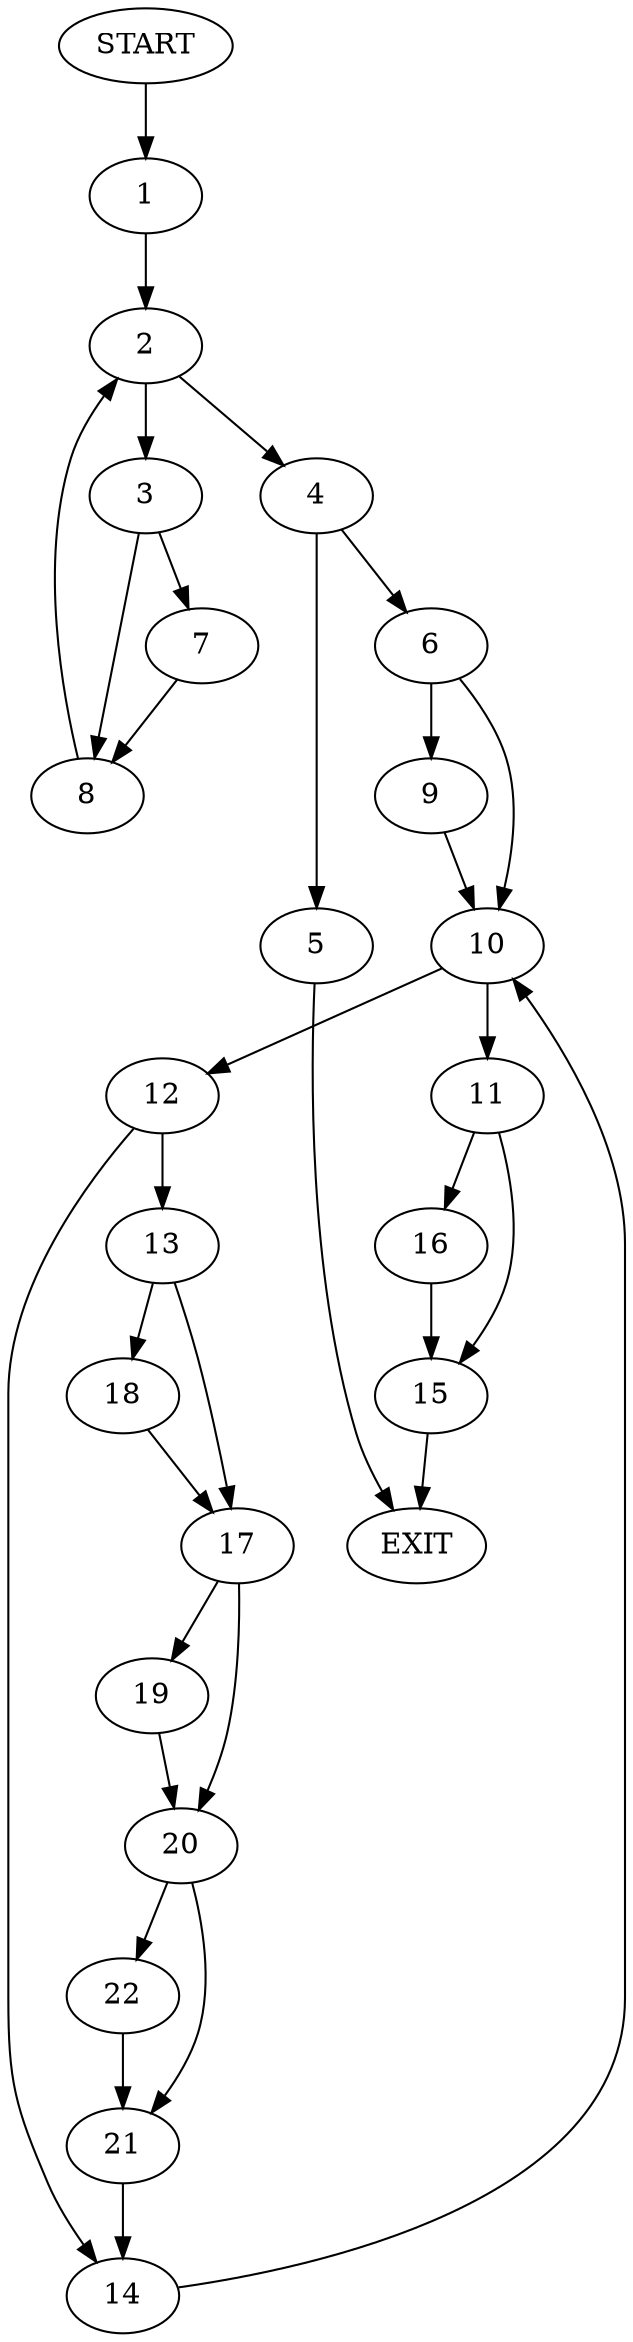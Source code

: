 digraph {
0 [label="START"]
23 [label="EXIT"]
0 -> 1
1 -> 2
2 -> 3
2 -> 4
4 -> 5
4 -> 6
3 -> 7
3 -> 8
7 -> 8
8 -> 2
5 -> 23
6 -> 9
6 -> 10
10 -> 11
10 -> 12
9 -> 10
12 -> 13
12 -> 14
11 -> 15
11 -> 16
14 -> 10
13 -> 17
13 -> 18
17 -> 19
17 -> 20
18 -> 17
19 -> 20
20 -> 21
20 -> 22
22 -> 21
21 -> 14
15 -> 23
16 -> 15
}
